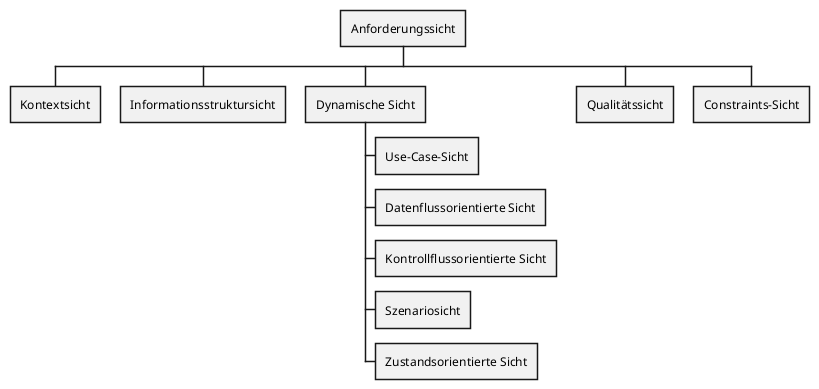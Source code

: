 @startwbs
+ Anforderungssicht
++ Kontextsicht
++ Informationsstruktursicht
++ Dynamische Sicht
+++ Use-Case-Sicht
+++ Datenflussorientierte Sicht
+++ Kontrollflussorientierte Sicht
+++ Szenariosicht
+++ Zustandsorientierte Sicht
++ Qualitätssicht
++ Constraints-Sicht
@endwbs

